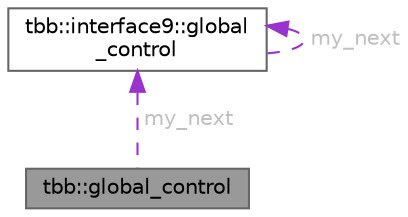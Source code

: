 digraph "tbb::global_control"
{
 // LATEX_PDF_SIZE
  bgcolor="transparent";
  edge [fontname=Helvetica,fontsize=10,labelfontname=Helvetica,labelfontsize=10];
  node [fontname=Helvetica,fontsize=10,shape=box,height=0.2,width=0.4];
  Node1 [id="Node000001",label="tbb::global_control",height=0.2,width=0.4,color="gray40", fillcolor="grey60", style="filled", fontcolor="black",tooltip=" "];
  Node2 -> Node1 [id="edge1_Node000001_Node000002",dir="back",color="darkorchid3",style="dashed",tooltip=" ",label=" my_next",fontcolor="grey" ];
  Node2 [id="Node000002",label="tbb::interface9::global\l_control",height=0.2,width=0.4,color="gray40", fillcolor="white", style="filled",URL="$classtbb_1_1interface9_1_1global__control.html",tooltip=" "];
  Node2 -> Node2 [id="edge2_Node000002_Node000002",dir="back",color="darkorchid3",style="dashed",tooltip=" ",label=" my_next",fontcolor="grey" ];
}
